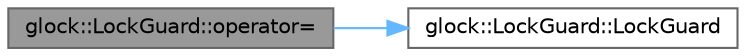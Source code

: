 digraph "glock::LockGuard::operator="
{
 // LATEX_PDF_SIZE
  bgcolor="transparent";
  edge [fontname=Helvetica,fontsize=10,labelfontname=Helvetica,labelfontsize=10];
  node [fontname=Helvetica,fontsize=10,shape=box,height=0.2,width=0.4];
  rankdir="LR";
  Node1 [id="Node000001",label="glock::LockGuard::operator=",height=0.2,width=0.4,color="gray40", fillcolor="grey60", style="filled", fontcolor="black",tooltip=" "];
  Node1 -> Node2 [id="edge1_Node000001_Node000002",color="steelblue1",style="solid",tooltip=" "];
  Node2 [id="Node000002",label="glock::LockGuard::LockGuard",height=0.2,width=0.4,color="grey40", fillcolor="white", style="filled",URL="$classglock_1_1_lock_guard.html#aa44a60cd18d037b9e6272329de0e9835",tooltip=" "];
}
